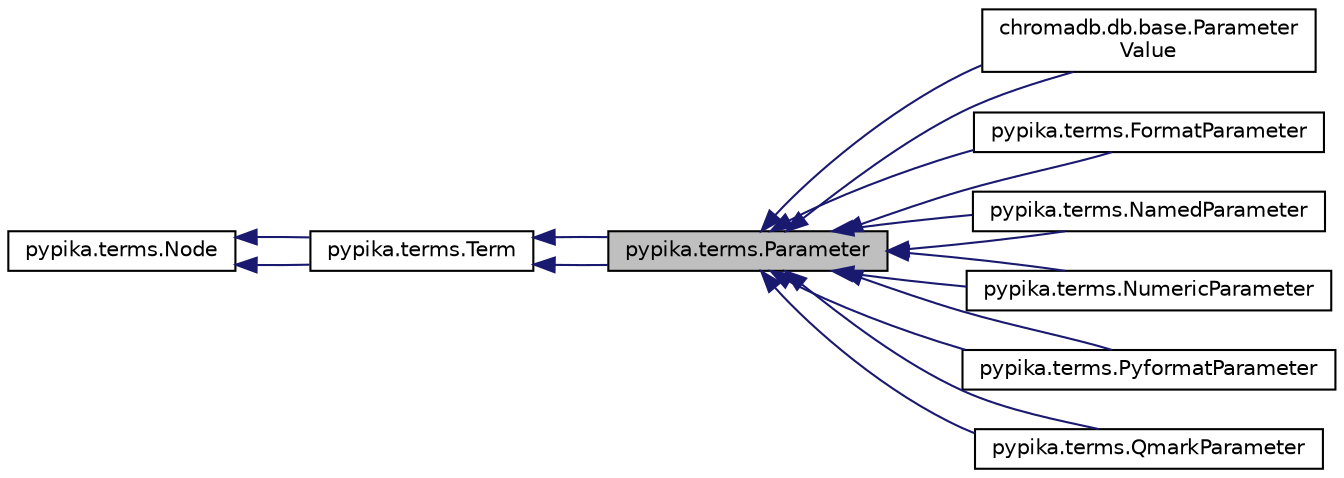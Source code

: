 digraph "pypika.terms.Parameter"
{
 // LATEX_PDF_SIZE
  edge [fontname="Helvetica",fontsize="10",labelfontname="Helvetica",labelfontsize="10"];
  node [fontname="Helvetica",fontsize="10",shape=record];
  rankdir="LR";
  Node1 [label="pypika.terms.Parameter",height=0.2,width=0.4,color="black", fillcolor="grey75", style="filled", fontcolor="black",tooltip=" "];
  Node2 -> Node1 [dir="back",color="midnightblue",fontsize="10",style="solid",fontname="Helvetica"];
  Node2 [label="pypika.terms.Term",height=0.2,width=0.4,color="black", fillcolor="white", style="filled",URL="$classpypika_1_1terms_1_1Term.html",tooltip=" "];
  Node3 -> Node2 [dir="back",color="midnightblue",fontsize="10",style="solid",fontname="Helvetica"];
  Node3 [label="pypika.terms.Node",height=0.2,width=0.4,color="black", fillcolor="white", style="filled",URL="$classpypika_1_1terms_1_1Node.html",tooltip=" "];
  Node3 -> Node2 [dir="back",color="midnightblue",fontsize="10",style="solid",fontname="Helvetica"];
  Node2 -> Node1 [dir="back",color="midnightblue",fontsize="10",style="solid",fontname="Helvetica"];
  Node1 -> Node4 [dir="back",color="midnightblue",fontsize="10",style="solid",fontname="Helvetica"];
  Node4 [label="chromadb.db.base.Parameter\lValue",height=0.2,width=0.4,color="black", fillcolor="white", style="filled",URL="$classchromadb_1_1db_1_1base_1_1ParameterValue.html",tooltip=" "];
  Node1 -> Node4 [dir="back",color="midnightblue",fontsize="10",style="solid",fontname="Helvetica"];
  Node1 -> Node5 [dir="back",color="midnightblue",fontsize="10",style="solid",fontname="Helvetica"];
  Node5 [label="pypika.terms.FormatParameter",height=0.2,width=0.4,color="black", fillcolor="white", style="filled",URL="$classpypika_1_1terms_1_1FormatParameter.html",tooltip=" "];
  Node1 -> Node5 [dir="back",color="midnightblue",fontsize="10",style="solid",fontname="Helvetica"];
  Node1 -> Node6 [dir="back",color="midnightblue",fontsize="10",style="solid",fontname="Helvetica"];
  Node6 [label="pypika.terms.NamedParameter",height=0.2,width=0.4,color="black", fillcolor="white", style="filled",URL="$classpypika_1_1terms_1_1NamedParameter.html",tooltip=" "];
  Node1 -> Node6 [dir="back",color="midnightblue",fontsize="10",style="solid",fontname="Helvetica"];
  Node1 -> Node7 [dir="back",color="midnightblue",fontsize="10",style="solid",fontname="Helvetica"];
  Node7 [label="pypika.terms.NumericParameter",height=0.2,width=0.4,color="black", fillcolor="white", style="filled",URL="$classpypika_1_1terms_1_1NumericParameter.html",tooltip=" "];
  Node1 -> Node7 [dir="back",color="midnightblue",fontsize="10",style="solid",fontname="Helvetica"];
  Node1 -> Node8 [dir="back",color="midnightblue",fontsize="10",style="solid",fontname="Helvetica"];
  Node8 [label="pypika.terms.PyformatParameter",height=0.2,width=0.4,color="black", fillcolor="white", style="filled",URL="$classpypika_1_1terms_1_1PyformatParameter.html",tooltip=" "];
  Node1 -> Node8 [dir="back",color="midnightblue",fontsize="10",style="solid",fontname="Helvetica"];
  Node1 -> Node9 [dir="back",color="midnightblue",fontsize="10",style="solid",fontname="Helvetica"];
  Node9 [label="pypika.terms.QmarkParameter",height=0.2,width=0.4,color="black", fillcolor="white", style="filled",URL="$classpypika_1_1terms_1_1QmarkParameter.html",tooltip=" "];
  Node1 -> Node9 [dir="back",color="midnightblue",fontsize="10",style="solid",fontname="Helvetica"];
}
